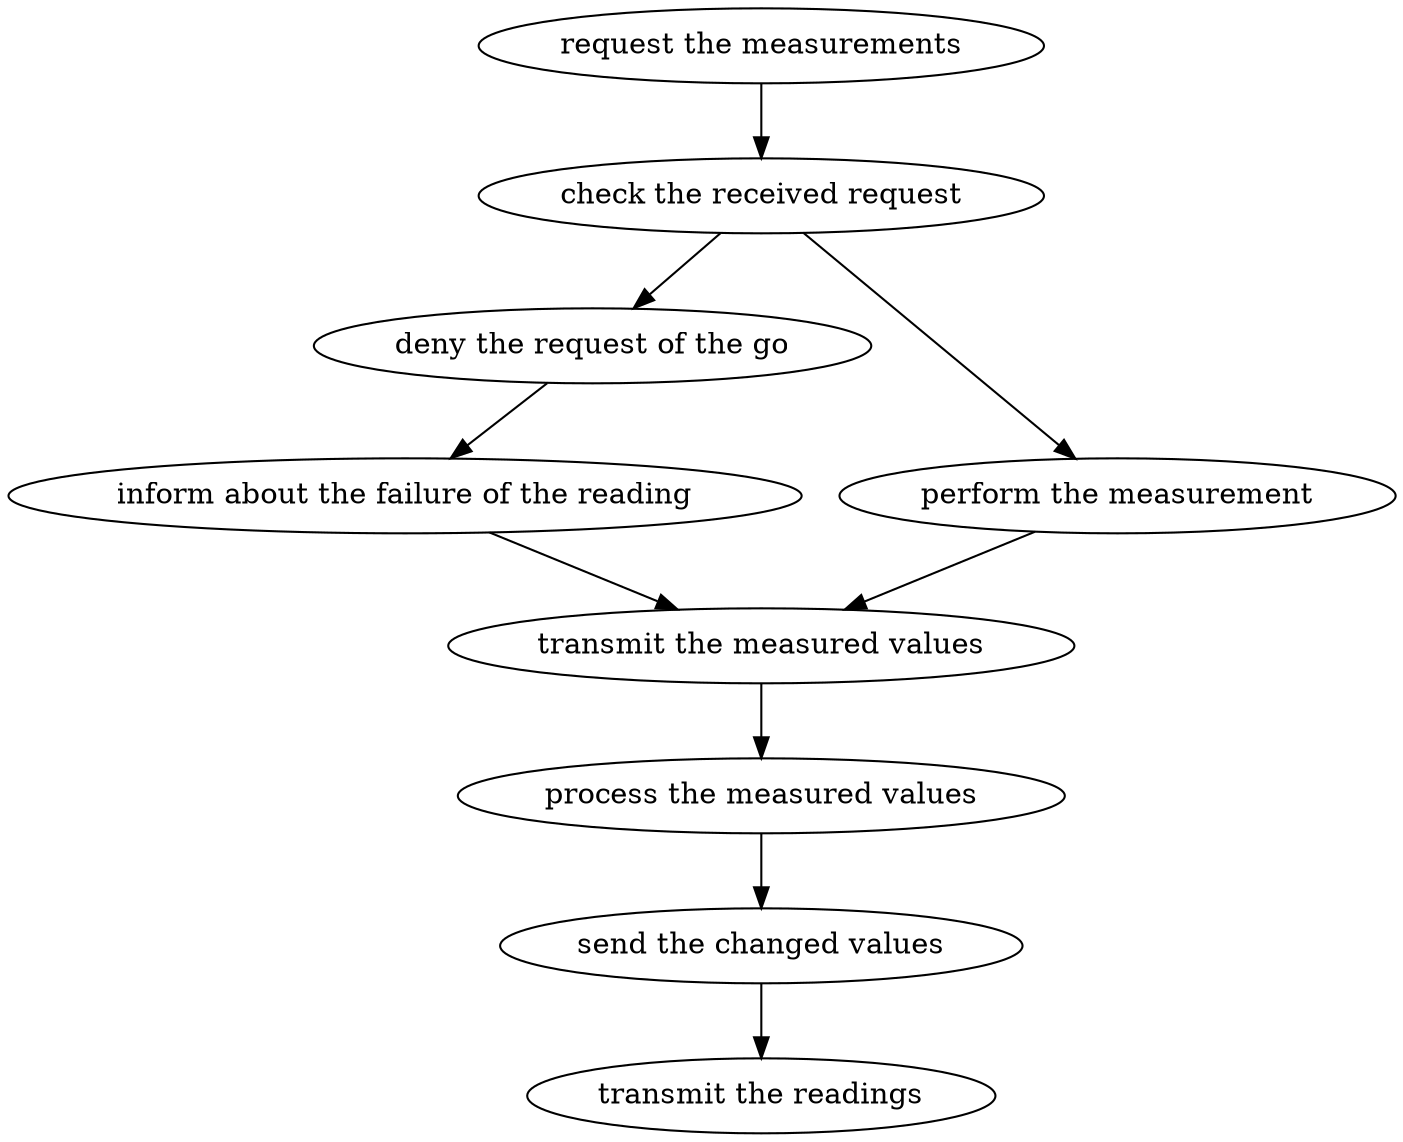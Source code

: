 strict digraph "doc-10.11" {
	graph [name="doc-10.11"];
	"request the measurements"	[attrs="{'type': 'Activity', 'label': 'request the measurements'}"];
	"check the received request"	[attrs="{'type': 'Activity', 'label': 'check the received request'}"];
	"request the measurements" -> "check the received request"	[attrs="{'type': 'flow', 'label': 'flow'}"];
	"deny the request of the go"	[attrs="{'type': 'Activity', 'label': 'deny the request of the go'}"];
	"check the received request" -> "deny the request of the go"	[attrs="{'type': 'flow', 'label': 'flow'}"];
	"perform the measurement"	[attrs="{'type': 'Activity', 'label': 'perform the measurement'}"];
	"check the received request" -> "perform the measurement"	[attrs="{'type': 'flow', 'label': 'flow'}"];
	"inform about the failure of the reading"	[attrs="{'type': 'Activity', 'label': 'inform about the failure of the reading'}"];
	"deny the request of the go" -> "inform about the failure of the reading"	[attrs="{'type': 'flow', 'label': 'flow'}"];
	"transmit the measured values"	[attrs="{'type': 'Activity', 'label': 'transmit the measured values'}"];
	"perform the measurement" -> "transmit the measured values"	[attrs="{'type': 'flow', 'label': 'flow'}"];
	"inform about the failure of the reading" -> "transmit the measured values"	[attrs="{'type': 'flow', 'label': 'flow'}"];
	"process the measured values"	[attrs="{'type': 'Activity', 'label': 'process the measured values'}"];
	"transmit the measured values" -> "process the measured values"	[attrs="{'type': 'flow', 'label': 'flow'}"];
	"send the changed values"	[attrs="{'type': 'Activity', 'label': 'send the changed values'}"];
	"process the measured values" -> "send the changed values"	[attrs="{'type': 'flow', 'label': 'flow'}"];
	"transmit the readings"	[attrs="{'type': 'Activity', 'label': 'transmit the readings'}"];
	"send the changed values" -> "transmit the readings"	[attrs="{'type': 'flow', 'label': 'flow'}"];
}
